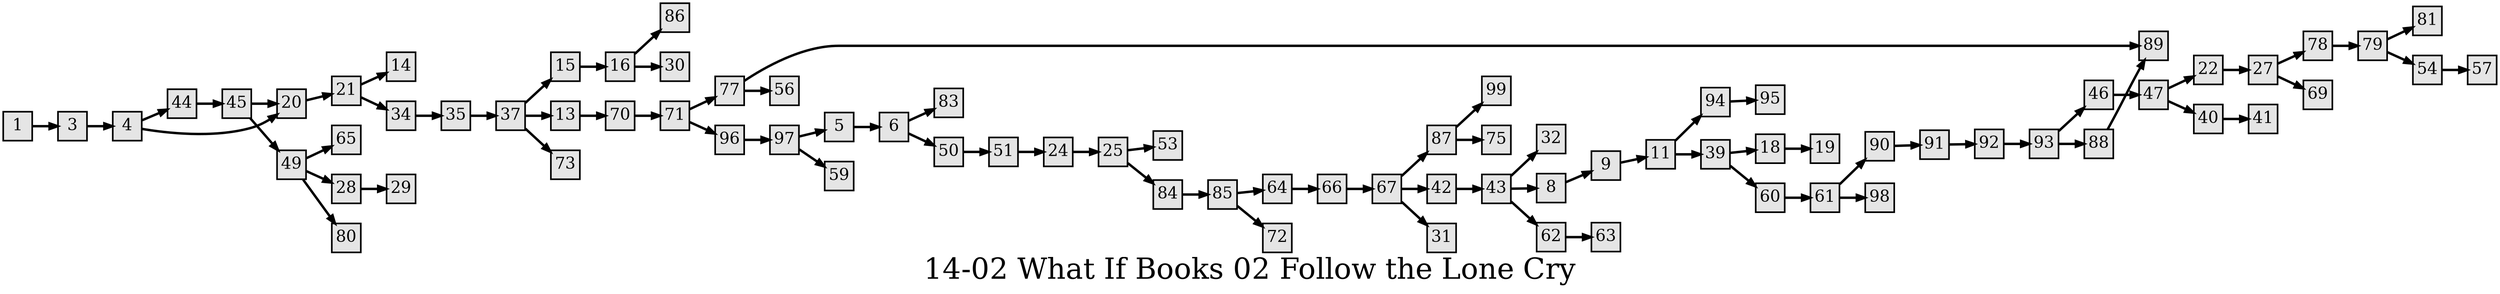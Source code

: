 digraph g{
  graph [ label="14-02 What If Books 02 Follow the Lone Cry" rankdir=LR, ordering=out, fontsize=36, nodesep="0.35", ranksep="0.45"];
  node  [shape=rect, penwidth=2, fontsize=20, style=filled, fillcolor=grey90, margin="0,0", labelfloat=true, regular=true, fixedsize=true];
  edge  [labelfloat=true, penwidth=3, fontsize=12];
  1 -> 3;
  3 -> 4;
  4 -> 44;
  4 -> 20;
  5 -> 6;
  6 -> 83;
  6 -> 50;
  8 -> 9;
  9 -> 11;
  11 -> 94;
  11 -> 39;
  13 -> 70;
  14;
  15 -> 16;
  16 -> 86;
  16 -> 30;
  18 -> 19;
  19;
  20 -> 21;
  21 -> 14;
  21 -> 34;
  22 -> 27;
  24 -> 25;
  25 -> 53;
  25 -> 84;
  27 -> 78;
  27 -> 69;
  28 -> 29;
  29;
  30;
  31;
  32;
  34 -> 35;
  35 -> 37;
  37 -> 15;
  37 -> 13;
  37 -> 73;
  39 -> 18;
  39 -> 60;
  40 -> 41;
  41;
  42 -> 43;
  43 -> 32;
  43 -> 8;
  43 -> 62;
  44 -> 45;
  45 -> 20;
  45 -> 49;
  46 -> 47;
  47 -> 22;
  47 -> 40;
  49 -> 65;
  49 -> 28;
  49 -> 80;
  50 -> 51;
  51 -> 24;
  53;
  54 -> 57;
  56;
  57;
  59;
  60 -> 61;
  61 -> 90;
  61 -> 98;
  62 -> 63;
  63;
  64 -> 66;
  65;
  66 -> 67;
  67 -> 87;
  67 -> 42;
  67 -> 31;
  69;
  70 -> 71;
  71 -> 77;
  71 -> 96;
  72;
  73;
  75;
  77 -> 89;
  77 -> 56;
  78 -> 79;
  79 -> 81;
  79 -> 54;
  80;
  81;
  83;
  84 -> 85;
  85 -> 64;
  85 -> 72;
  86;
  87 -> 99;
  87 -> 75;
  88 -> 89;
  90 -> 91;
  91 -> 92;
  92 -> 93;
  93 -> 46;
  93 -> 88;
  94 -> 95;
  95;
  96 -> 97;
  97 -> 5;
  97 -> 59;
  98;
  99;

}

